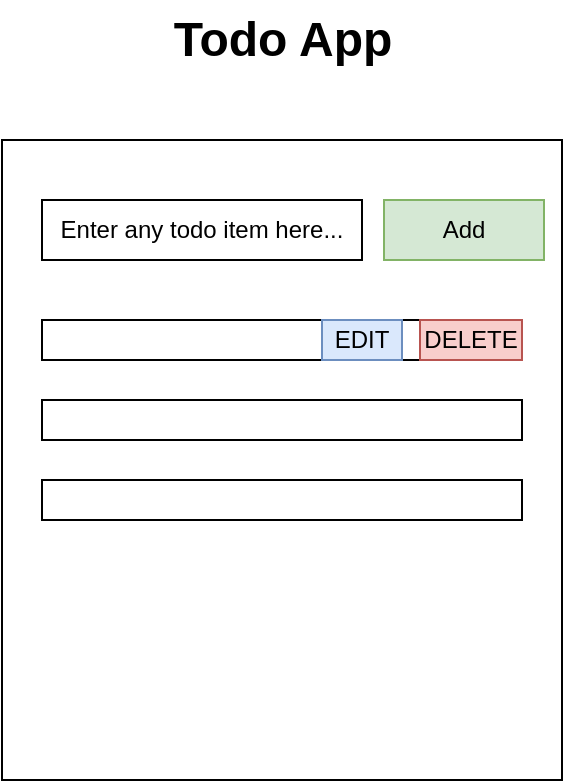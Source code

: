 <mxfile version="15.8.2" type="device" pages="6"><diagram id="wejyjks0gx1kjPit51bF" name="Page-1"><mxGraphModel dx="782" dy="468" grid="1" gridSize="10" guides="1" tooltips="1" connect="1" arrows="1" fold="1" page="1" pageScale="1" pageWidth="850" pageHeight="1100" math="0" shadow="0"><root><mxCell id="0"/><mxCell id="1" parent="0"/><mxCell id="DhgIDTFRpUDgNSlo1FiB-1" value="" style="rounded=0;whiteSpace=wrap;html=1;" vertex="1" parent="1"><mxGeometry x="180" y="80" width="280" height="320" as="geometry"/></mxCell><mxCell id="DhgIDTFRpUDgNSlo1FiB-2" value="Enter any todo item here..." style="rounded=0;whiteSpace=wrap;html=1;" vertex="1" parent="1"><mxGeometry x="200" y="110" width="160" height="30" as="geometry"/></mxCell><mxCell id="DhgIDTFRpUDgNSlo1FiB-3" value="Add" style="rounded=0;whiteSpace=wrap;html=1;fillColor=#d5e8d4;strokeColor=#82b366;" vertex="1" parent="1"><mxGeometry x="371" y="110" width="80" height="30" as="geometry"/></mxCell><mxCell id="DhgIDTFRpUDgNSlo1FiB-4" value="" style="rounded=0;whiteSpace=wrap;html=1;" vertex="1" parent="1"><mxGeometry x="200" y="170" width="240" height="20" as="geometry"/></mxCell><mxCell id="DhgIDTFRpUDgNSlo1FiB-5" value="" style="rounded=0;whiteSpace=wrap;html=1;" vertex="1" parent="1"><mxGeometry x="200" y="210" width="240" height="20" as="geometry"/></mxCell><mxCell id="DhgIDTFRpUDgNSlo1FiB-6" value="" style="rounded=0;whiteSpace=wrap;html=1;" vertex="1" parent="1"><mxGeometry x="200" y="250" width="240" height="20" as="geometry"/></mxCell><mxCell id="DhgIDTFRpUDgNSlo1FiB-7" value="EDIT&lt;span style=&quot;color: rgba(0 , 0 , 0 , 0) ; font-family: monospace ; font-size: 0px&quot;&gt;%3CmxGraphModel%3E%3Croot%3E%3CmxCell%20id%3D%220%22%2F%3E%3CmxCell%20id%3D%221%22%20parent%3D%220%22%2F%3E%3CmxCell%20id%3D%222%22%20value%3D%22%22%20style%3D%22rounded%3D0%3BwhiteSpace%3Dwrap%3Bhtml%3D1%3B%22%20vertex%3D%221%22%20parent%3D%221%22%3E%3CmxGeometry%20x%3D%22200%22%20y%3D%22170%22%20width%3D%22240%22%20height%3D%2220%22%20as%3D%22geometry%22%2F%3E%3C%2FmxCell%3E%3C%2Froot%3E%3C%2FmxGraphModel%3E&lt;/span&gt;" style="rounded=0;whiteSpace=wrap;html=1;fillColor=#dae8fc;strokeColor=#6c8ebf;" vertex="1" parent="1"><mxGeometry x="340" y="170" width="40" height="20" as="geometry"/></mxCell><mxCell id="DhgIDTFRpUDgNSlo1FiB-8" value="DELETE" style="rounded=0;whiteSpace=wrap;html=1;fillColor=#f8cecc;strokeColor=#b85450;" vertex="1" parent="1"><mxGeometry x="389" y="170" width="51" height="20" as="geometry"/></mxCell><mxCell id="DhgIDTFRpUDgNSlo1FiB-9" value="Todo App" style="text;strokeColor=none;fillColor=none;html=1;fontSize=24;fontStyle=1;verticalAlign=middle;align=center;" vertex="1" parent="1"><mxGeometry x="270" y="10" width="100" height="40" as="geometry"/></mxCell></root></mxGraphModel></diagram><diagram id="9fnV-QgXxts8bJDHAGAh" name="Page-2"><mxGraphModel dx="1117" dy="669" grid="1" gridSize="10" guides="1" tooltips="1" connect="1" arrows="1" fold="1" page="1" pageScale="1" pageWidth="850" pageHeight="1100" math="0" shadow="0"><root><mxCell id="QKM4zArzQT_mfqXbSA1w-0"/><mxCell id="QKM4zArzQT_mfqXbSA1w-1" parent="QKM4zArzQT_mfqXbSA1w-0"/><mxCell id="QKM4zArzQT_mfqXbSA1w-4" value="" style="edgeStyle=orthogonalEdgeStyle;rounded=0;orthogonalLoop=1;jettySize=auto;html=1;fontSize=18;" edge="1" parent="QKM4zArzQT_mfqXbSA1w-1" source="QKM4zArzQT_mfqXbSA1w-2" target="QKM4zArzQT_mfqXbSA1w-3"><mxGeometry relative="1" as="geometry"/></mxCell><mxCell id="QKM4zArzQT_mfqXbSA1w-2" value="JavaScript Code - Node API" style="rounded=0;whiteSpace=wrap;html=1;fontSize=18;" vertex="1" parent="QKM4zArzQT_mfqXbSA1w-1"><mxGeometry x="240" y="160" width="280" height="60" as="geometry"/></mxCell><mxCell id="QKM4zArzQT_mfqXbSA1w-6" value="" style="edgeStyle=orthogonalEdgeStyle;rounded=0;orthogonalLoop=1;jettySize=auto;html=1;fontSize=18;" edge="1" parent="QKM4zArzQT_mfqXbSA1w-1" source="QKM4zArzQT_mfqXbSA1w-3" target="QKM4zArzQT_mfqXbSA1w-5"><mxGeometry relative="1" as="geometry"/></mxCell><mxCell id="QKM4zArzQT_mfqXbSA1w-3" value="Node API (written in JS)" style="rounded=0;whiteSpace=wrap;html=1;fontSize=18;" vertex="1" parent="QKM4zArzQT_mfqXbSA1w-1"><mxGeometry x="240" y="300" width="280" height="60" as="geometry"/></mxCell><mxCell id="QKM4zArzQT_mfqXbSA1w-8" value="" style="edgeStyle=orthogonalEdgeStyle;rounded=0;orthogonalLoop=1;jettySize=auto;html=1;fontSize=18;" edge="1" parent="QKM4zArzQT_mfqXbSA1w-1" source="QKM4zArzQT_mfqXbSA1w-5" target="QKM4zArzQT_mfqXbSA1w-7"><mxGeometry relative="1" as="geometry"/></mxCell><mxCell id="QKM4zArzQT_mfqXbSA1w-5" value="Node API (C++ Code)" style="rounded=0;whiteSpace=wrap;html=1;fontSize=18;" vertex="1" parent="QKM4zArzQT_mfqXbSA1w-1"><mxGeometry x="240" y="440" width="280" height="60" as="geometry"/></mxCell><mxCell id="QKM4zArzQT_mfqXbSA1w-10" value="" style="edgeStyle=orthogonalEdgeStyle;rounded=0;orthogonalLoop=1;jettySize=auto;html=1;fontSize=18;" edge="1" parent="QKM4zArzQT_mfqXbSA1w-1" source="QKM4zArzQT_mfqXbSA1w-7" target="QKM4zArzQT_mfqXbSA1w-9"><mxGeometry relative="1" as="geometry"/></mxCell><mxCell id="QKM4zArzQT_mfqXbSA1w-7" value="V8 Engine" style="rounded=0;whiteSpace=wrap;html=1;fontSize=18;" vertex="1" parent="QKM4zArzQT_mfqXbSA1w-1"><mxGeometry x="240" y="580" width="280" height="60" as="geometry"/></mxCell><mxCell id="QKM4zArzQT_mfqXbSA1w-9" value="OS internals / Kernal interaction/ Local File System etc" style="rounded=0;whiteSpace=wrap;html=1;fontSize=18;" vertex="1" parent="QKM4zArzQT_mfqXbSA1w-1"><mxGeometry x="240" y="720" width="280" height="60" as="geometry"/></mxCell><mxCell id="QKM4zArzQT_mfqXbSA1w-11" value="Node Architecture" style="text;strokeColor=none;fillColor=none;html=1;fontSize=24;fontStyle=1;verticalAlign=middle;align=center;" vertex="1" parent="QKM4zArzQT_mfqXbSA1w-1"><mxGeometry x="325" y="80" width="100" height="40" as="geometry"/></mxCell><mxCell id="QKM4zArzQT_mfqXbSA1w-12" value="" style="shape=curlyBracket;whiteSpace=wrap;html=1;rounded=1;flipH=1;fontSize=18;" vertex="1" parent="QKM4zArzQT_mfqXbSA1w-1"><mxGeometry x="570" y="270" width="50" height="120" as="geometry"/></mxCell><mxCell id="QKM4zArzQT_mfqXbSA1w-13" value="60%" style="text;html=1;align=center;verticalAlign=middle;resizable=0;points=[];autosize=1;strokeColor=none;fillColor=none;fontSize=18;" vertex="1" parent="QKM4zArzQT_mfqXbSA1w-1"><mxGeometry x="655" y="305" width="50" height="30" as="geometry"/></mxCell><mxCell id="QKM4zArzQT_mfqXbSA1w-14" value="" style="shape=curlyBracket;whiteSpace=wrap;html=1;rounded=1;flipH=1;fontSize=18;" vertex="1" parent="QKM4zArzQT_mfqXbSA1w-1"><mxGeometry x="570" y="410" width="50" height="120" as="geometry"/></mxCell><mxCell id="QKM4zArzQT_mfqXbSA1w-15" value="40%" style="text;html=1;align=center;verticalAlign=middle;resizable=0;points=[];autosize=1;strokeColor=none;fillColor=none;fontSize=18;" vertex="1" parent="QKM4zArzQT_mfqXbSA1w-1"><mxGeometry x="655" y="445" width="50" height="30" as="geometry"/></mxCell></root></mxGraphModel></diagram><diagram id="ARYmQGJ2lmlKxzRf13xy" name="Page-3"><mxGraphModel dx="920" dy="551" grid="1" gridSize="10" guides="1" tooltips="1" connect="1" arrows="1" fold="1" page="1" pageScale="1" pageWidth="850" pageHeight="1100" math="0" shadow="0"><root><mxCell id="RTgMImRdeUIakOEKC0IX-0"/><mxCell id="RTgMImRdeUIakOEKC0IX-1" parent="RTgMImRdeUIakOEKC0IX-0"/><mxCell id="RTgMImRdeUIakOEKC0IX-2" value="" style="rounded=0;whiteSpace=wrap;html=1;fontSize=18;fillColor=#dae8fc;strokeColor=#6c8ebf;" vertex="1" parent="RTgMImRdeUIakOEKC0IX-1"><mxGeometry x="80" y="215" width="120" height="290" as="geometry"/></mxCell><mxCell id="RTgMImRdeUIakOEKC0IX-3" value="Event Queue" style="text;html=1;align=center;verticalAlign=middle;resizable=0;points=[];autosize=1;strokeColor=none;fillColor=none;fontSize=18;" vertex="1" parent="RTgMImRdeUIakOEKC0IX-1"><mxGeometry x="80" y="180" width="120" height="30" as="geometry"/></mxCell><mxCell id="RTgMImRdeUIakOEKC0IX-13" style="edgeStyle=orthogonalEdgeStyle;rounded=0;orthogonalLoop=1;jettySize=auto;html=1;exitX=1;exitY=0.5;exitDx=0;exitDy=0;entryX=0;entryY=0;entryDx=0;entryDy=0;fontSize=18;" edge="1" parent="RTgMImRdeUIakOEKC0IX-1" source="RTgMImRdeUIakOEKC0IX-4" target="RTgMImRdeUIakOEKC0IX-12"><mxGeometry relative="1" as="geometry"/></mxCell><mxCell id="RTgMImRdeUIakOEKC0IX-4" value="Event 01" style="rounded=0;whiteSpace=wrap;html=1;fontSize=18;" vertex="1" parent="RTgMImRdeUIakOEKC0IX-1"><mxGeometry x="90" y="235" width="100" height="30" as="geometry"/></mxCell><mxCell id="RTgMImRdeUIakOEKC0IX-11" style="edgeStyle=orthogonalEdgeStyle;rounded=0;orthogonalLoop=1;jettySize=auto;html=1;exitX=0.5;exitY=0;exitDx=0;exitDy=0;entryX=0.5;entryY=1;entryDx=0;entryDy=0;fontSize=18;" edge="1" parent="RTgMImRdeUIakOEKC0IX-1" source="RTgMImRdeUIakOEKC0IX-5" target="RTgMImRdeUIakOEKC0IX-4"><mxGeometry relative="1" as="geometry"/></mxCell><mxCell id="RTgMImRdeUIakOEKC0IX-37" style="edgeStyle=orthogonalEdgeStyle;rounded=0;orthogonalLoop=1;jettySize=auto;html=1;exitX=1;exitY=0.5;exitDx=0;exitDy=0;entryX=-0.003;entryY=0.404;entryDx=0;entryDy=0;entryPerimeter=0;fontSize=18;" edge="1" parent="RTgMImRdeUIakOEKC0IX-1" source="RTgMImRdeUIakOEKC0IX-5" target="RTgMImRdeUIakOEKC0IX-12"><mxGeometry relative="1" as="geometry"/></mxCell><mxCell id="RTgMImRdeUIakOEKC0IX-5" value="Event 02" style="rounded=0;whiteSpace=wrap;html=1;fontSize=18;" vertex="1" parent="RTgMImRdeUIakOEKC0IX-1"><mxGeometry x="90" y="305" width="100" height="30" as="geometry"/></mxCell><mxCell id="RTgMImRdeUIakOEKC0IX-10" style="edgeStyle=orthogonalEdgeStyle;rounded=0;orthogonalLoop=1;jettySize=auto;html=1;exitX=0.5;exitY=0;exitDx=0;exitDy=0;entryX=0.5;entryY=1;entryDx=0;entryDy=0;fontSize=18;" edge="1" parent="RTgMImRdeUIakOEKC0IX-1" source="RTgMImRdeUIakOEKC0IX-6" target="RTgMImRdeUIakOEKC0IX-5"><mxGeometry relative="1" as="geometry"/></mxCell><mxCell id="RTgMImRdeUIakOEKC0IX-40" style="edgeStyle=orthogonalEdgeStyle;rounded=0;orthogonalLoop=1;jettySize=auto;html=1;exitX=1;exitY=0.5;exitDx=0;exitDy=0;entryX=0;entryY=1;entryDx=0;entryDy=0;fontSize=18;" edge="1" parent="RTgMImRdeUIakOEKC0IX-1" source="RTgMImRdeUIakOEKC0IX-6" target="RTgMImRdeUIakOEKC0IX-12"><mxGeometry relative="1" as="geometry"/></mxCell><mxCell id="RTgMImRdeUIakOEKC0IX-6" value="Event 03" style="rounded=0;whiteSpace=wrap;html=1;fontSize=18;" vertex="1" parent="RTgMImRdeUIakOEKC0IX-1"><mxGeometry x="90" y="385" width="100" height="30" as="geometry"/></mxCell><mxCell id="RTgMImRdeUIakOEKC0IX-8" style="edgeStyle=orthogonalEdgeStyle;rounded=0;orthogonalLoop=1;jettySize=auto;html=1;exitX=0.5;exitY=0;exitDx=0;exitDy=0;fontSize=18;" edge="1" parent="RTgMImRdeUIakOEKC0IX-1" source="RTgMImRdeUIakOEKC0IX-7"><mxGeometry relative="1" as="geometry"><mxPoint x="140" y="515" as="targetPoint"/></mxGeometry></mxCell><mxCell id="RTgMImRdeUIakOEKC0IX-7" value="User" style="ellipse;whiteSpace=wrap;html=1;fontSize=18;" vertex="1" parent="RTgMImRdeUIakOEKC0IX-1"><mxGeometry x="80" y="555" width="120" height="80" as="geometry"/></mxCell><mxCell id="RTgMImRdeUIakOEKC0IX-9" value="/req" style="text;html=1;align=center;verticalAlign=middle;resizable=0;points=[];autosize=1;strokeColor=none;fillColor=none;fontSize=18;" vertex="1" parent="RTgMImRdeUIakOEKC0IX-1"><mxGeometry x="85" y="520" width="50" height="30" as="geometry"/></mxCell><mxCell id="RTgMImRdeUIakOEKC0IX-20" style="edgeStyle=orthogonalEdgeStyle;rounded=0;orthogonalLoop=1;jettySize=auto;html=1;exitX=1;exitY=0;exitDx=0;exitDy=0;entryX=0;entryY=0.5;entryDx=0;entryDy=0;fontSize=18;" edge="1" parent="RTgMImRdeUIakOEKC0IX-1" source="RTgMImRdeUIakOEKC0IX-12" target="RTgMImRdeUIakOEKC0IX-17"><mxGeometry relative="1" as="geometry"/></mxCell><mxCell id="RTgMImRdeUIakOEKC0IX-39" style="edgeStyle=orthogonalEdgeStyle;rounded=0;orthogonalLoop=1;jettySize=auto;html=1;exitX=1;exitY=0.5;exitDx=0;exitDy=0;fontSize=18;" edge="1" parent="RTgMImRdeUIakOEKC0IX-1" source="RTgMImRdeUIakOEKC0IX-12" target="RTgMImRdeUIakOEKC0IX-19"><mxGeometry relative="1" as="geometry"/></mxCell><mxCell id="RTgMImRdeUIakOEKC0IX-41" style="edgeStyle=orthogonalEdgeStyle;rounded=0;orthogonalLoop=1;jettySize=auto;html=1;exitX=0.5;exitY=1;exitDx=0;exitDy=0;entryX=0.5;entryY=1;entryDx=0;entryDy=0;fontSize=18;" edge="1" parent="RTgMImRdeUIakOEKC0IX-1" source="RTgMImRdeUIakOEKC0IX-12" target="RTgMImRdeUIakOEKC0IX-6"><mxGeometry relative="1" as="geometry"/></mxCell><mxCell id="RTgMImRdeUIakOEKC0IX-12" value="Event Loop&lt;br&gt;T1" style="ellipse;whiteSpace=wrap;html=1;fontSize=18;fillColor=#d5e8d4;strokeColor=#82b366;" vertex="1" parent="RTgMImRdeUIakOEKC0IX-1"><mxGeometry x="290" y="275" width="170" height="130" as="geometry"/></mxCell><mxCell id="RTgMImRdeUIakOEKC0IX-14" value="/bookdata" style="text;html=1;align=center;verticalAlign=middle;resizable=0;points=[];autosize=1;strokeColor=none;fillColor=none;fontSize=18;" vertex="1" parent="RTgMImRdeUIakOEKC0IX-1"><mxGeometry x="220" y="215" width="90" height="30" as="geometry"/></mxCell><mxCell id="RTgMImRdeUIakOEKC0IX-15" value="" style="rounded=0;whiteSpace=wrap;html=1;fontSize=18;fillColor=#ffe6cc;strokeColor=#d79b00;" vertex="1" parent="RTgMImRdeUIakOEKC0IX-1"><mxGeometry x="520" y="215" width="160" height="290" as="geometry"/></mxCell><mxCell id="RTgMImRdeUIakOEKC0IX-16" value="Event Handler List" style="text;html=1;align=center;verticalAlign=middle;resizable=0;points=[];autosize=1;strokeColor=none;fillColor=none;fontSize=18;" vertex="1" parent="RTgMImRdeUIakOEKC0IX-1"><mxGeometry x="515" y="180" width="160" height="30" as="geometry"/></mxCell><mxCell id="RTgMImRdeUIakOEKC0IX-25" value="" style="edgeStyle=orthogonalEdgeStyle;rounded=0;orthogonalLoop=1;jettySize=auto;html=1;fontSize=18;" edge="1" parent="RTgMImRdeUIakOEKC0IX-1" source="RTgMImRdeUIakOEKC0IX-17" target="RTgMImRdeUIakOEKC0IX-22"><mxGeometry relative="1" as="geometry"/></mxCell><mxCell id="RTgMImRdeUIakOEKC0IX-17" value="EH 1" style="rounded=0;whiteSpace=wrap;html=1;fontSize=18;" vertex="1" parent="RTgMImRdeUIakOEKC0IX-1"><mxGeometry x="540" y="235" width="120" height="30" as="geometry"/></mxCell><mxCell id="RTgMImRdeUIakOEKC0IX-18" value="EH 2" style="rounded=0;whiteSpace=wrap;html=1;fontSize=18;" vertex="1" parent="RTgMImRdeUIakOEKC0IX-1"><mxGeometry x="540" y="305" width="120" height="30" as="geometry"/></mxCell><mxCell id="RTgMImRdeUIakOEKC0IX-19" value="EH 3" style="rounded=0;whiteSpace=wrap;html=1;fontSize=18;" vertex="1" parent="RTgMImRdeUIakOEKC0IX-1"><mxGeometry x="540" y="375" width="120" height="30" as="geometry"/></mxCell><mxCell id="RTgMImRdeUIakOEKC0IX-21" value="Callback function" style="text;html=1;align=center;verticalAlign=middle;resizable=0;points=[];autosize=1;strokeColor=none;fillColor=none;fontSize=18;" vertex="1" parent="RTgMImRdeUIakOEKC0IX-1"><mxGeometry x="675" y="180" width="150" height="30" as="geometry"/></mxCell><mxCell id="RTgMImRdeUIakOEKC0IX-27" value="" style="edgeStyle=orthogonalEdgeStyle;rounded=0;orthogonalLoop=1;jettySize=auto;html=1;fontSize=18;" edge="1" parent="RTgMImRdeUIakOEKC0IX-1" source="RTgMImRdeUIakOEKC0IX-22"><mxGeometry relative="1" as="geometry"><mxPoint x="925" y="245" as="targetPoint"/></mxGeometry></mxCell><mxCell id="RTgMImRdeUIakOEKC0IX-22" value="fetch data &lt;br&gt;from DataSource&lt;br&gt;&amp;lt;2S&amp;gt;" style="text;html=1;align=center;verticalAlign=middle;resizable=0;points=[];autosize=1;strokeColor=none;fillColor=none;fontSize=18;" vertex="1" parent="RTgMImRdeUIakOEKC0IX-1"><mxGeometry x="695" y="210" width="150" height="70" as="geometry"/></mxCell><mxCell id="RTgMImRdeUIakOEKC0IX-33" value="" style="edgeStyle=orthogonalEdgeStyle;rounded=0;orthogonalLoop=1;jettySize=auto;html=1;fontSize=18;" edge="1" parent="RTgMImRdeUIakOEKC0IX-1" source="RTgMImRdeUIakOEKC0IX-23" target="RTgMImRdeUIakOEKC0IX-32"><mxGeometry relative="1" as="geometry"/></mxCell><mxCell id="RTgMImRdeUIakOEKC0IX-23" value="[1500 * 1500]&lt;br&gt;&amp;lt;2-3S&amp;gt;" style="text;html=1;align=center;verticalAlign=middle;resizable=0;points=[];autosize=1;strokeColor=none;fillColor=none;fontSize=18;" vertex="1" parent="RTgMImRdeUIakOEKC0IX-1"><mxGeometry x="710" y="300" width="120" height="50" as="geometry"/></mxCell><mxCell id="RTgMImRdeUIakOEKC0IX-35" value="" style="edgeStyle=orthogonalEdgeStyle;rounded=0;orthogonalLoop=1;jettySize=auto;html=1;fontSize=18;" edge="1" parent="RTgMImRdeUIakOEKC0IX-1" source="RTgMImRdeUIakOEKC0IX-24" target="RTgMImRdeUIakOEKC0IX-34"><mxGeometry relative="1" as="geometry"/></mxCell><mxCell id="RTgMImRdeUIakOEKC0IX-24" value="Reading/Writing &lt;br&gt;on File&lt;br&gt;&amp;lt;2,-5S&amp;gt;" style="text;html=1;align=center;verticalAlign=middle;resizable=0;points=[];autosize=1;strokeColor=none;fillColor=none;fontSize=18;" vertex="1" parent="RTgMImRdeUIakOEKC0IX-1"><mxGeometry x="695" y="375" width="140" height="70" as="geometry"/></mxCell><mxCell id="RTgMImRdeUIakOEKC0IX-30" value="" style="edgeStyle=orthogonalEdgeStyle;rounded=0;orthogonalLoop=1;jettySize=auto;html=1;fontSize=18;" edge="1" parent="RTgMImRdeUIakOEKC0IX-1" source="RTgMImRdeUIakOEKC0IX-28" target="RTgMImRdeUIakOEKC0IX-29"><mxGeometry relative="1" as="geometry"/></mxCell><mxCell id="RTgMImRdeUIakOEKC0IX-28" value="libvu Library" style="text;html=1;align=center;verticalAlign=middle;resizable=0;points=[];autosize=1;strokeColor=none;fillColor=none;fontSize=18;fontStyle=1" vertex="1" parent="RTgMImRdeUIakOEKC0IX-1"><mxGeometry x="965" y="495" width="120" height="30" as="geometry"/></mxCell><mxCell id="RTgMImRdeUIakOEKC0IX-29" value="Creates C++ &lt;br&gt;Thread Pool" style="text;html=1;align=center;verticalAlign=middle;resizable=0;points=[];autosize=1;strokeColor=none;fillColor=none;fontSize=18;fontStyle=1" vertex="1" parent="RTgMImRdeUIakOEKC0IX-1"><mxGeometry x="965" y="595" width="120" height="50" as="geometry"/></mxCell><mxCell id="RTgMImRdeUIakOEKC0IX-31" value="Assigns a Thread &lt;br&gt;from C++ Thread pool" style="text;html=1;align=center;verticalAlign=middle;resizable=0;points=[];autosize=1;strokeColor=none;fillColor=none;fontSize=18;" vertex="1" parent="RTgMImRdeUIakOEKC0IX-1"><mxGeometry x="920" y="220" width="190" height="50" as="geometry"/></mxCell><mxCell id="RTgMImRdeUIakOEKC0IX-32" value="Assigns a Thread &lt;br&gt;from C++ Thread pool" style="text;html=1;align=center;verticalAlign=middle;resizable=0;points=[];autosize=1;strokeColor=none;fillColor=none;fontSize=18;" vertex="1" parent="RTgMImRdeUIakOEKC0IX-1"><mxGeometry x="920" y="300" width="190" height="50" as="geometry"/></mxCell><mxCell id="RTgMImRdeUIakOEKC0IX-34" value="Assigns a Thread &lt;br&gt;from C++ Thread pool" style="text;html=1;align=center;verticalAlign=middle;resizable=0;points=[];autosize=1;strokeColor=none;fillColor=none;fontSize=18;" vertex="1" parent="RTgMImRdeUIakOEKC0IX-1"><mxGeometry x="930" y="385" width="190" height="50" as="geometry"/></mxCell><mxCell id="RTgMImRdeUIakOEKC0IX-38" value="/shershah.mov" style="text;html=1;align=center;verticalAlign=middle;resizable=0;points=[];autosize=1;strokeColor=none;fillColor=none;fontSize=18;" vertex="1" parent="RTgMImRdeUIakOEKC0IX-1"><mxGeometry x="190" y="345" width="130" height="30" as="geometry"/></mxCell><mxCell id="RTgMImRdeUIakOEKC0IX-42" value="&lt;h1&gt;Node Process Model&lt;/h1&gt;&lt;div&gt;- All the Async / time consuming operation to be performed by C++ thread&lt;/div&gt;&lt;div&gt;- All the Sync Operation to be performed by Single Thread (T1)&lt;/div&gt;" style="text;html=1;strokeColor=none;fillColor=none;spacing=5;spacingTop=-20;whiteSpace=wrap;overflow=hidden;rounded=0;fontSize=18;" vertex="1" parent="RTgMImRdeUIakOEKC0IX-1"><mxGeometry x="300" y="550" width="650" height="230" as="geometry"/></mxCell><mxCell id="RTgMImRdeUIakOEKC0IX-43" value="NodeJS - Internals" style="text;strokeColor=none;fillColor=none;html=1;fontSize=24;fontStyle=1;verticalAlign=middle;align=center;" vertex="1" parent="RTgMImRdeUIakOEKC0IX-1"><mxGeometry x="375" y="70" width="100" height="40" as="geometry"/></mxCell></root></mxGraphModel></diagram><diagram id="sIRpzCYqCWVl5AXbPkkm" name="Page-4"><mxGraphModel dx="782" dy="468" grid="1" gridSize="10" guides="1" tooltips="1" connect="1" arrows="1" fold="1" page="1" pageScale="1" pageWidth="850" pageHeight="1100" math="0" shadow="0"><root><mxCell id="JRxRRV3WKi7P3sZuadXC-0"/><mxCell id="JRxRRV3WKi7P3sZuadXC-1" parent="JRxRRV3WKi7P3sZuadXC-0"/><mxCell id="JRxRRV3WKi7P3sZuadXC-2" value="Full Stack App" style="text;strokeColor=none;fillColor=none;html=1;fontSize=24;fontStyle=1;verticalAlign=middle;align=center;" vertex="1" parent="JRxRRV3WKi7P3sZuadXC-1"><mxGeometry x="375" y="40" width="100" height="40" as="geometry"/></mxCell><mxCell id="JRxRRV3WKi7P3sZuadXC-3" value="MEAN - Mongo Express Angular Node&lt;br&gt;MERN - Mongo Express React Node&lt;br&gt;MEVN - Mongo Express Vue Node" style="text;html=1;align=center;verticalAlign=middle;resizable=0;points=[];autosize=1;strokeColor=none;fillColor=none;fontSize=18;" vertex="1" parent="JRxRRV3WKi7P3sZuadXC-1"><mxGeometry x="265" y="110" width="320" height="70" as="geometry"/></mxCell><mxCell id="JRxRRV3WKi7P3sZuadXC-18" style="edgeStyle=orthogonalEdgeStyle;rounded=0;orthogonalLoop=1;jettySize=auto;html=1;exitX=1;exitY=0.25;exitDx=0;exitDy=0;fontSize=18;" edge="1" parent="JRxRRV3WKi7P3sZuadXC-1" source="JRxRRV3WKi7P3sZuadXC-4"><mxGeometry relative="1" as="geometry"><mxPoint x="370" y="330" as="targetPoint"/></mxGeometry></mxCell><mxCell id="JRxRRV3WKi7P3sZuadXC-4" value="HTML, CSS, JS, jQuery, React, Angular, Vue, etc" style="rounded=0;whiteSpace=wrap;html=1;fontSize=18;fillColor=#dae8fc;strokeColor=#6c8ebf;" vertex="1" parent="JRxRRV3WKi7P3sZuadXC-1"><mxGeometry x="140" y="290" width="120" height="160" as="geometry"/></mxCell><mxCell id="JRxRRV3WKi7P3sZuadXC-5" value="" style="rounded=0;whiteSpace=wrap;html=1;fontSize=18;fillColor=#d5e8d4;strokeColor=#82b366;" vertex="1" parent="JRxRRV3WKi7P3sZuadXC-1"><mxGeometry x="375" y="290" width="120" height="160" as="geometry"/></mxCell><mxCell id="JRxRRV3WKi7P3sZuadXC-21" style="edgeStyle=orthogonalEdgeStyle;rounded=0;orthogonalLoop=1;jettySize=auto;html=1;exitX=0;exitY=0.5;exitDx=0;exitDy=0;exitPerimeter=0;entryX=0.997;entryY=0.564;entryDx=0;entryDy=0;entryPerimeter=0;fontSize=18;" edge="1" parent="JRxRRV3WKi7P3sZuadXC-1" source="JRxRRV3WKi7P3sZuadXC-6" target="JRxRRV3WKi7P3sZuadXC-12"><mxGeometry relative="1" as="geometry"/></mxCell><mxCell id="JRxRRV3WKi7P3sZuadXC-6" value="" style="shape=cylinder3;whiteSpace=wrap;html=1;boundedLbl=1;backgroundOutline=1;size=15;fontSize=18;fillColor=#fff2cc;strokeColor=#d6b656;" vertex="1" parent="JRxRRV3WKi7P3sZuadXC-1"><mxGeometry x="610" y="290" width="120" height="160" as="geometry"/></mxCell><mxCell id="JRxRRV3WKi7P3sZuadXC-7" value="" style="endArrow=none;dashed=1;html=1;rounded=0;fontSize=18;" edge="1" parent="JRxRRV3WKi7P3sZuadXC-1"><mxGeometry width="50" height="50" relative="1" as="geometry"><mxPoint x="320" y="530" as="sourcePoint"/><mxPoint x="320" y="250" as="targetPoint"/></mxGeometry></mxCell><mxCell id="JRxRRV3WKi7P3sZuadXC-8" value="Client-Side" style="text;html=1;align=center;verticalAlign=middle;resizable=0;points=[];autosize=1;strokeColor=none;fillColor=none;fontSize=18;" vertex="1" parent="JRxRRV3WKi7P3sZuadXC-1"><mxGeometry x="150" y="505" width="100" height="30" as="geometry"/></mxCell><mxCell id="JRxRRV3WKi7P3sZuadXC-9" value="Server-Side" style="text;html=1;align=center;verticalAlign=middle;resizable=0;points=[];autosize=1;strokeColor=none;fillColor=none;fontSize=18;" vertex="1" parent="JRxRRV3WKi7P3sZuadXC-1"><mxGeometry x="455" y="495" width="110" height="30" as="geometry"/></mxCell><mxCell id="JRxRRV3WKi7P3sZuadXC-10" value="NodeJS" style="text;html=1;align=center;verticalAlign=middle;resizable=0;points=[];autosize=1;strokeColor=none;fillColor=none;fontSize=18;" vertex="1" parent="JRxRRV3WKi7P3sZuadXC-1"><mxGeometry x="395" y="465" width="80" height="30" as="geometry"/></mxCell><mxCell id="JRxRRV3WKi7P3sZuadXC-11" value="Browser" style="text;html=1;align=center;verticalAlign=middle;resizable=0;points=[];autosize=1;strokeColor=none;fillColor=none;fontSize=18;" vertex="1" parent="JRxRRV3WKi7P3sZuadXC-1"><mxGeometry x="160" y="465" width="80" height="30" as="geometry"/></mxCell><mxCell id="JRxRRV3WKi7P3sZuadXC-20" style="edgeStyle=orthogonalEdgeStyle;rounded=0;orthogonalLoop=1;jettySize=auto;html=1;exitX=1;exitY=0.25;exitDx=0;exitDy=0;entryX=0;entryY=0;entryDx=0;entryDy=47.5;entryPerimeter=0;fontSize=18;" edge="1" parent="JRxRRV3WKi7P3sZuadXC-1" source="JRxRRV3WKi7P3sZuadXC-12" target="JRxRRV3WKi7P3sZuadXC-6"><mxGeometry relative="1" as="geometry"/></mxCell><mxCell id="JRxRRV3WKi7P3sZuadXC-22" style="edgeStyle=orthogonalEdgeStyle;rounded=0;orthogonalLoop=1;jettySize=auto;html=1;exitX=0;exitY=0.75;exitDx=0;exitDy=0;entryX=1.017;entryY=0.667;entryDx=0;entryDy=0;entryPerimeter=0;fontSize=18;" edge="1" parent="JRxRRV3WKi7P3sZuadXC-1" source="JRxRRV3WKi7P3sZuadXC-12" target="JRxRRV3WKi7P3sZuadXC-4"><mxGeometry relative="1" as="geometry"/></mxCell><mxCell id="JRxRRV3WKi7P3sZuadXC-12" value="" style="rounded=0;whiteSpace=wrap;html=1;fontSize=18;fillColor=#f5f5f5;fontColor=#333333;strokeColor=#666666;" vertex="1" parent="JRxRRV3WKi7P3sZuadXC-1"><mxGeometry x="385" y="300" width="100" height="130" as="geometry"/></mxCell><mxCell id="JRxRRV3WKi7P3sZuadXC-13" value="&lt;font style=&quot;font-size: 13px&quot;&gt;Middleware&lt;/font&gt;" style="rounded=0;whiteSpace=wrap;html=1;fontSize=18;" vertex="1" parent="JRxRRV3WKi7P3sZuadXC-1"><mxGeometry x="395" y="310" width="80" height="20" as="geometry"/></mxCell><mxCell id="JRxRRV3WKi7P3sZuadXC-14" value="&lt;font style=&quot;font-size: 13px&quot;&gt;Middleware&lt;/font&gt;" style="rounded=0;whiteSpace=wrap;html=1;fontSize=18;" vertex="1" parent="JRxRRV3WKi7P3sZuadXC-1"><mxGeometry x="395" y="340" width="80" height="20" as="geometry"/></mxCell><mxCell id="JRxRRV3WKi7P3sZuadXC-15" value="&lt;font style=&quot;font-size: 13px&quot;&gt;Middleware&lt;/font&gt;" style="rounded=0;whiteSpace=wrap;html=1;fontSize=18;" vertex="1" parent="JRxRRV3WKi7P3sZuadXC-1"><mxGeometry x="395" y="370" width="80" height="20" as="geometry"/></mxCell><mxCell id="JRxRRV3WKi7P3sZuadXC-16" value="&lt;font style=&quot;font-size: 13px&quot;&gt;Middleware&lt;/font&gt;" style="rounded=0;whiteSpace=wrap;html=1;fontSize=18;" vertex="1" parent="JRxRRV3WKi7P3sZuadXC-1"><mxGeometry x="395" y="400" width="80" height="20" as="geometry"/></mxCell><mxCell id="JRxRRV3WKi7P3sZuadXC-17" value="MongoDB" style="text;html=1;align=center;verticalAlign=middle;resizable=0;points=[];autosize=1;strokeColor=none;fillColor=none;fontSize=18;" vertex="1" parent="JRxRRV3WKi7P3sZuadXC-1"><mxGeometry x="620" y="465" width="100" height="30" as="geometry"/></mxCell><mxCell id="JRxRRV3WKi7P3sZuadXC-19" value="/posts" style="text;html=1;align=center;verticalAlign=middle;resizable=0;points=[];autosize=1;strokeColor=none;fillColor=none;fontSize=18;" vertex="1" parent="JRxRRV3WKi7P3sZuadXC-1"><mxGeometry x="260" y="300" width="60" height="30" as="geometry"/></mxCell></root></mxGraphModel></diagram><diagram id="AABTu57OjM0ZaDKerrqb" name="Page-5"><mxGraphModel dx="782" dy="468" grid="1" gridSize="10" guides="1" tooltips="1" connect="1" arrows="1" fold="1" page="1" pageScale="1" pageWidth="850" pageHeight="1100" math="0" shadow="0"><root><mxCell id="NJmSBw1Xtydwm9NJb4QJ-0"/><mxCell id="NJmSBw1Xtydwm9NJb4QJ-1" parent="NJmSBw1Xtydwm9NJb4QJ-0"/><mxCell id="NJmSBw1Xtydwm9NJb4QJ-7" style="edgeStyle=orthogonalEdgeStyle;rounded=0;orthogonalLoop=1;jettySize=auto;html=1;exitX=0.5;exitY=1;exitDx=0;exitDy=0;entryX=0.5;entryY=0;entryDx=0;entryDy=0;fontSize=16;" edge="1" parent="NJmSBw1Xtydwm9NJb4QJ-1" source="NJmSBw1Xtydwm9NJb4QJ-2" target="NJmSBw1Xtydwm9NJb4QJ-3"><mxGeometry relative="1" as="geometry"/></mxCell><mxCell id="NJmSBw1Xtydwm9NJb4QJ-15" style="edgeStyle=orthogonalEdgeStyle;rounded=0;orthogonalLoop=1;jettySize=auto;html=1;exitX=0.5;exitY=1;exitDx=0;exitDy=0;entryX=0.5;entryY=0;entryDx=0;entryDy=0;fontSize=16;" edge="1" parent="NJmSBw1Xtydwm9NJb4QJ-1" source="NJmSBw1Xtydwm9NJb4QJ-2" target="NJmSBw1Xtydwm9NJb4QJ-11"><mxGeometry relative="1" as="geometry"/></mxCell><mxCell id="NJmSBw1Xtydwm9NJb4QJ-21" style="edgeStyle=orthogonalEdgeStyle;rounded=0;orthogonalLoop=1;jettySize=auto;html=1;exitX=0.5;exitY=1;exitDx=0;exitDy=0;fontSize=16;" edge="1" parent="NJmSBw1Xtydwm9NJb4QJ-1" source="NJmSBw1Xtydwm9NJb4QJ-2" target="NJmSBw1Xtydwm9NJb4QJ-17"><mxGeometry relative="1" as="geometry"/></mxCell><mxCell id="NJmSBw1Xtydwm9NJb4QJ-2" value="Module System" style="rounded=0;whiteSpace=wrap;html=1;fontSize=18;" vertex="1" parent="NJmSBw1Xtydwm9NJb4QJ-1"><mxGeometry x="365" y="110" width="120" height="60" as="geometry"/></mxCell><mxCell id="NJmSBw1Xtydwm9NJb4QJ-6" value="" style="edgeStyle=orthogonalEdgeStyle;rounded=0;orthogonalLoop=1;jettySize=auto;html=1;fontSize=18;" edge="1" parent="NJmSBw1Xtydwm9NJb4QJ-1" source="NJmSBw1Xtydwm9NJb4QJ-3" target="NJmSBw1Xtydwm9NJb4QJ-5"><mxGeometry relative="1" as="geometry"/></mxCell><mxCell id="NJmSBw1Xtydwm9NJb4QJ-3" value="Native Module" style="rounded=0;whiteSpace=wrap;html=1;fontSize=18;fillColor=#d5e8d4;strokeColor=#82b366;" vertex="1" parent="NJmSBw1Xtydwm9NJb4QJ-1"><mxGeometry x="150" y="280" width="120" height="60" as="geometry"/></mxCell><mxCell id="NJmSBw1Xtydwm9NJb4QJ-9" value="" style="edgeStyle=orthogonalEdgeStyle;rounded=0;orthogonalLoop=1;jettySize=auto;html=1;fontSize=16;" edge="1" parent="NJmSBw1Xtydwm9NJb4QJ-1" source="NJmSBw1Xtydwm9NJb4QJ-5" target="NJmSBw1Xtydwm9NJb4QJ-8"><mxGeometry relative="1" as="geometry"/></mxCell><mxCell id="NJmSBw1Xtydwm9NJb4QJ-5" value="&lt;font style=&quot;font-size: 16px&quot;&gt;Modules comes with Node installer&lt;/font&gt;" style="ellipse;whiteSpace=wrap;html=1;rounded=0;fontSize=18;fillColor=#d5e8d4;strokeColor=#82b366;" vertex="1" parent="NJmSBw1Xtydwm9NJb4QJ-1"><mxGeometry x="110" y="370" width="200" height="100" as="geometry"/></mxCell><mxCell id="NJmSBw1Xtydwm9NJb4QJ-8" value="&lt;font style=&quot;font-size: 16px&quot;&gt;Simple require() modules in your App&lt;/font&gt;" style="ellipse;whiteSpace=wrap;html=1;rounded=0;fontSize=18;fillColor=#d5e8d4;strokeColor=#82b366;" vertex="1" parent="NJmSBw1Xtydwm9NJb4QJ-1"><mxGeometry x="110" y="500" width="200" height="100" as="geometry"/></mxCell><mxCell id="NJmSBw1Xtydwm9NJb4QJ-10" value="" style="edgeStyle=orthogonalEdgeStyle;rounded=0;orthogonalLoop=1;jettySize=auto;html=1;fontSize=18;fillColor=#dae8fc;strokeColor=#6c8ebf;" edge="1" parent="NJmSBw1Xtydwm9NJb4QJ-1" source="NJmSBw1Xtydwm9NJb4QJ-11" target="NJmSBw1Xtydwm9NJb4QJ-13"><mxGeometry relative="1" as="geometry"/></mxCell><mxCell id="NJmSBw1Xtydwm9NJb4QJ-11" value="External Module" style="rounded=0;whiteSpace=wrap;html=1;fontSize=18;fillColor=#dae8fc;strokeColor=#6c8ebf;" vertex="1" parent="NJmSBw1Xtydwm9NJb4QJ-1"><mxGeometry x="365" y="280" width="120" height="60" as="geometry"/></mxCell><mxCell id="NJmSBw1Xtydwm9NJb4QJ-12" value="" style="edgeStyle=orthogonalEdgeStyle;rounded=0;orthogonalLoop=1;jettySize=auto;html=1;fontSize=16;fillColor=#dae8fc;strokeColor=#6c8ebf;" edge="1" parent="NJmSBw1Xtydwm9NJb4QJ-1" source="NJmSBw1Xtydwm9NJb4QJ-13" target="NJmSBw1Xtydwm9NJb4QJ-14"><mxGeometry relative="1" as="geometry"/></mxCell><mxCell id="NJmSBw1Xtydwm9NJb4QJ-13" value="&lt;span style=&quot;font-size: 16px&quot;&gt;Given by Community,&lt;br&gt;Module, Dependency, Packages etc&lt;br&gt;&lt;/span&gt;" style="ellipse;whiteSpace=wrap;html=1;rounded=0;fontSize=18;fillColor=#dae8fc;strokeColor=#6c8ebf;" vertex="1" parent="NJmSBw1Xtydwm9NJb4QJ-1"><mxGeometry x="325" y="370" width="200" height="100" as="geometry"/></mxCell><mxCell id="NJmSBw1Xtydwm9NJb4QJ-14" value="&lt;span style=&quot;font-size: 16px&quot;&gt;Install explicitly and &lt;br&gt;require() them&lt;/span&gt;" style="ellipse;whiteSpace=wrap;html=1;rounded=0;fontSize=18;fillColor=#dae8fc;strokeColor=#6c8ebf;" vertex="1" parent="NJmSBw1Xtydwm9NJb4QJ-1"><mxGeometry x="325" y="500" width="200" height="100" as="geometry"/></mxCell><mxCell id="NJmSBw1Xtydwm9NJb4QJ-16" value="" style="edgeStyle=orthogonalEdgeStyle;rounded=0;orthogonalLoop=1;jettySize=auto;html=1;fontSize=18;" edge="1" parent="NJmSBw1Xtydwm9NJb4QJ-1" source="NJmSBw1Xtydwm9NJb4QJ-17" target="NJmSBw1Xtydwm9NJb4QJ-19"><mxGeometry relative="1" as="geometry"/></mxCell><mxCell id="NJmSBw1Xtydwm9NJb4QJ-17" value="File Module" style="rounded=0;whiteSpace=wrap;html=1;fontSize=18;" vertex="1" parent="NJmSBw1Xtydwm9NJb4QJ-1"><mxGeometry x="580" y="280" width="120" height="60" as="geometry"/></mxCell><mxCell id="NJmSBw1Xtydwm9NJb4QJ-18" value="" style="edgeStyle=orthogonalEdgeStyle;rounded=0;orthogonalLoop=1;jettySize=auto;html=1;fontSize=16;" edge="1" parent="NJmSBw1Xtydwm9NJb4QJ-1" source="NJmSBw1Xtydwm9NJb4QJ-19" target="NJmSBw1Xtydwm9NJb4QJ-20"><mxGeometry relative="1" as="geometry"/></mxCell><mxCell id="NJmSBw1Xtydwm9NJb4QJ-19" value="&lt;span style=&quot;font-size: 16px&quot;&gt;Created by You&lt;br&gt;(Developer)&lt;/span&gt;" style="ellipse;whiteSpace=wrap;html=1;rounded=0;fontSize=18;" vertex="1" parent="NJmSBw1Xtydwm9NJb4QJ-1"><mxGeometry x="540" y="370" width="200" height="100" as="geometry"/></mxCell><mxCell id="NJmSBw1Xtydwm9NJb4QJ-20" value="&lt;span style=&quot;font-size: 16px&quot;&gt;require(path/to/module)&lt;/span&gt;" style="ellipse;whiteSpace=wrap;html=1;rounded=0;fontSize=18;" vertex="1" parent="NJmSBw1Xtydwm9NJb4QJ-1"><mxGeometry x="540" y="500" width="200" height="100" as="geometry"/></mxCell></root></mxGraphModel></diagram><diagram id="ybUmIMLCYsSj50Sq1nmt" name="Page-6"><mxGraphModel dx="782" dy="468" grid="1" gridSize="10" guides="1" tooltips="1" connect="1" arrows="1" fold="1" page="1" pageScale="1" pageWidth="850" pageHeight="1100" math="0" shadow="0"><root><mxCell id="Yk84nR_bCB73OWShpVZD-0"/><mxCell id="Yk84nR_bCB73OWShpVZD-1" parent="Yk84nR_bCB73OWShpVZD-0"/><mxCell id="Yk84nR_bCB73OWShpVZD-7" style="edgeStyle=orthogonalEdgeStyle;rounded=0;orthogonalLoop=1;jettySize=auto;html=1;exitX=1;exitY=0.25;exitDx=0;exitDy=0;entryX=0;entryY=0.25;entryDx=0;entryDy=0;fontSize=16;" edge="1" parent="Yk84nR_bCB73OWShpVZD-1" source="Yk84nR_bCB73OWShpVZD-2" target="Yk84nR_bCB73OWShpVZD-5"><mxGeometry relative="1" as="geometry"/></mxCell><mxCell id="Yk84nR_bCB73OWShpVZD-2" value="" style="rounded=0;whiteSpace=wrap;html=1;fontSize=16;" vertex="1" parent="Yk84nR_bCB73OWShpVZD-1"><mxGeometry x="80" y="180" width="120" height="70" as="geometry"/></mxCell><mxCell id="Yk84nR_bCB73OWShpVZD-3" value="" style="rounded=0;whiteSpace=wrap;html=1;fontSize=16;" vertex="1" parent="Yk84nR_bCB73OWShpVZD-1"><mxGeometry x="425" y="130" width="120" height="230" as="geometry"/></mxCell><mxCell id="Yk84nR_bCB73OWShpVZD-4" value="Node HTTP Server" style="text;html=1;align=center;verticalAlign=middle;resizable=0;points=[];autosize=1;strokeColor=none;fillColor=none;fontSize=16;" vertex="1" parent="Yk84nR_bCB73OWShpVZD-1"><mxGeometry x="410" y="390" width="150" height="20" as="geometry"/></mxCell><mxCell id="Yk84nR_bCB73OWShpVZD-8" style="edgeStyle=orthogonalEdgeStyle;rounded=0;orthogonalLoop=1;jettySize=auto;html=1;exitX=0;exitY=0.75;exitDx=0;exitDy=0;entryX=1;entryY=0.5;entryDx=0;entryDy=0;fontSize=16;" edge="1" parent="Yk84nR_bCB73OWShpVZD-1" source="Yk84nR_bCB73OWShpVZD-5" target="Yk84nR_bCB73OWShpVZD-2"><mxGeometry relative="1" as="geometry"><Array as="points"><mxPoint x="330" y="168"/><mxPoint x="330" y="215"/></Array></mxGeometry></mxCell><mxCell id="Yk84nR_bCB73OWShpVZD-14" style="edgeStyle=orthogonalEdgeStyle;rounded=0;orthogonalLoop=1;jettySize=auto;html=1;exitX=1;exitY=0.5;exitDx=0;exitDy=0;entryX=-0.006;entryY=0.133;entryDx=0;entryDy=0;entryPerimeter=0;fontSize=16;" edge="1" parent="Yk84nR_bCB73OWShpVZD-1" source="Yk84nR_bCB73OWShpVZD-5" target="Yk84nR_bCB73OWShpVZD-10"><mxGeometry relative="1" as="geometry"/></mxCell><mxCell id="Yk84nR_bCB73OWShpVZD-5" value="/home" style="rounded=0;whiteSpace=wrap;html=1;fontSize=16;" vertex="1" parent="Yk84nR_bCB73OWShpVZD-1"><mxGeometry x="430" y="145" width="110" height="30" as="geometry"/></mxCell><mxCell id="Yk84nR_bCB73OWShpVZD-6" value="Client / Browser" style="text;html=1;align=center;verticalAlign=middle;resizable=0;points=[];autosize=1;strokeColor=none;fillColor=none;fontSize=16;" vertex="1" parent="Yk84nR_bCB73OWShpVZD-1"><mxGeometry x="70" y="300" width="130" height="20" as="geometry"/></mxCell><mxCell id="Yk84nR_bCB73OWShpVZD-9" value="http://localhost:9090/home" style="text;html=1;align=center;verticalAlign=middle;resizable=0;points=[];autosize=1;strokeColor=none;fillColor=none;fontSize=16;" vertex="1" parent="Yk84nR_bCB73OWShpVZD-1"><mxGeometry x="180" y="110" width="200" height="20" as="geometry"/></mxCell><mxCell id="Yk84nR_bCB73OWShpVZD-10" value="" style="rounded=0;whiteSpace=wrap;html=1;fontSize=16;" vertex="1" parent="Yk84nR_bCB73OWShpVZD-1"><mxGeometry x="590" y="130" width="230" height="230" as="geometry"/></mxCell><mxCell id="Yk84nR_bCB73OWShpVZD-11" value="delhi" style="rounded=0;whiteSpace=wrap;html=1;fontSize=16;" vertex="1" parent="Yk84nR_bCB73OWShpVZD-1"><mxGeometry x="600" y="160" width="150" height="30" as="geometry"/></mxCell><mxCell id="Yk84nR_bCB73OWShpVZD-17" style="edgeStyle=orthogonalEdgeStyle;rounded=0;orthogonalLoop=1;jettySize=auto;html=1;exitX=0.5;exitY=1;exitDx=0;exitDy=0;entryX=1;entryY=0.5;entryDx=0;entryDy=0;fontSize=16;" edge="1" parent="Yk84nR_bCB73OWShpVZD-1" source="Yk84nR_bCB73OWShpVZD-12" target="Yk84nR_bCB73OWShpVZD-16"><mxGeometry relative="1" as="geometry"/></mxCell><mxCell id="Yk84nR_bCB73OWShpVZD-12" value="Show" style="rounded=0;whiteSpace=wrap;html=1;fontSize=16;fillColor=#60a917;fontColor=#ffffff;strokeColor=#2D7600;" vertex="1" parent="Yk84nR_bCB73OWShpVZD-1"><mxGeometry x="760" y="160" width="50" height="30" as="geometry"/></mxCell><mxCell id="Yk84nR_bCB73OWShpVZD-13" value="index.html" style="text;html=1;align=center;verticalAlign=middle;resizable=0;points=[];autosize=1;strokeColor=none;fillColor=none;fontSize=16;" vertex="1" parent="Yk84nR_bCB73OWShpVZD-1"><mxGeometry x="640" y="100" width="90" height="20" as="geometry"/></mxCell><mxCell id="Yk84nR_bCB73OWShpVZD-15" value="index.html" style="text;html=1;align=center;verticalAlign=middle;resizable=0;points=[];autosize=1;strokeColor=none;fillColor=none;fontSize=16;" vertex="1" parent="Yk84nR_bCB73OWShpVZD-1"><mxGeometry x="225" y="220" width="90" height="20" as="geometry"/></mxCell><mxCell id="Yk84nR_bCB73OWShpVZD-16" value="/location?address=delhi" style="rounded=0;whiteSpace=wrap;html=1;fontSize=16;" vertex="1" parent="Yk84nR_bCB73OWShpVZD-1"><mxGeometry x="430" y="210" width="110" height="60" as="geometry"/></mxCell></root></mxGraphModel></diagram></mxfile>